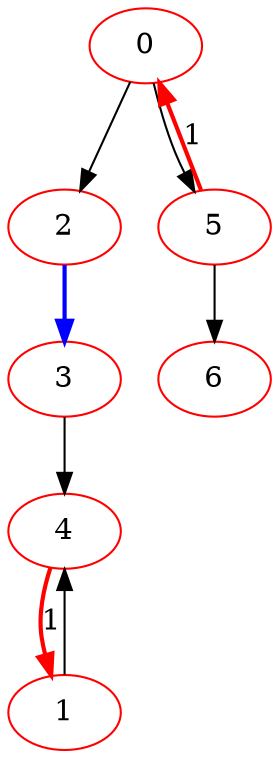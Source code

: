 digraph LoadConst { 
{
0 [color=red ];

1 [color=red ];

2 [color=red ];

3 [color=red ];

4 [color=red ];

5 [color=red ];

6 [color=red ];
5 -> 0 [style=bold, color=red, label=1] 
4 -> 1 [style=bold, color=red, label=1] 
0 -> 2
2 -> 3 [style=bold, color=blue ]
3 -> 4
1 -> 4
0 -> 5
5 -> 6

}

}